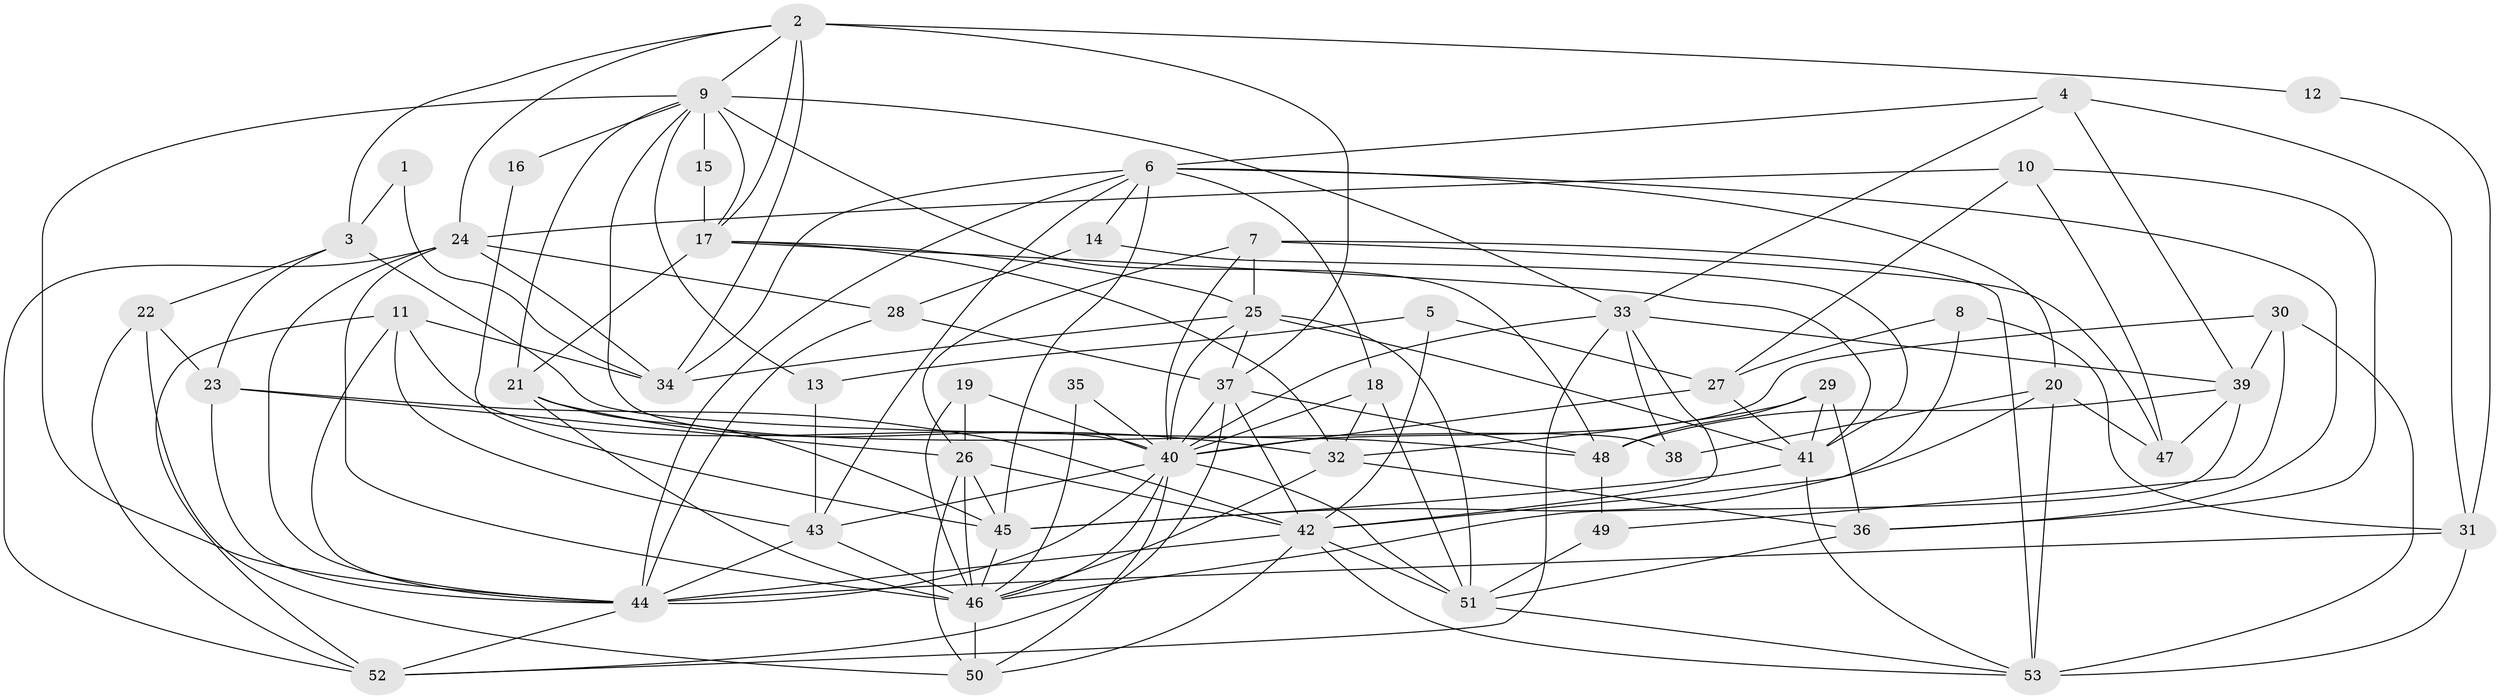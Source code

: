 // original degree distribution, {3: 0.2857142857142857, 5: 0.17142857142857143, 4: 0.2761904761904762, 2: 0.12380952380952381, 7: 0.0380952380952381, 6: 0.08571428571428572, 8: 0.01904761904761905}
// Generated by graph-tools (version 1.1) at 2025/26/03/09/25 03:26:18]
// undirected, 53 vertices, 146 edges
graph export_dot {
graph [start="1"]
  node [color=gray90,style=filled];
  1;
  2;
  3;
  4;
  5;
  6;
  7;
  8;
  9;
  10;
  11;
  12;
  13;
  14;
  15;
  16;
  17;
  18;
  19;
  20;
  21;
  22;
  23;
  24;
  25;
  26;
  27;
  28;
  29;
  30;
  31;
  32;
  33;
  34;
  35;
  36;
  37;
  38;
  39;
  40;
  41;
  42;
  43;
  44;
  45;
  46;
  47;
  48;
  49;
  50;
  51;
  52;
  53;
  1 -- 3 [weight=1.0];
  1 -- 34 [weight=1.0];
  2 -- 3 [weight=1.0];
  2 -- 9 [weight=1.0];
  2 -- 12 [weight=1.0];
  2 -- 17 [weight=2.0];
  2 -- 24 [weight=1.0];
  2 -- 34 [weight=1.0];
  2 -- 37 [weight=1.0];
  3 -- 22 [weight=1.0];
  3 -- 23 [weight=1.0];
  3 -- 48 [weight=1.0];
  4 -- 6 [weight=1.0];
  4 -- 31 [weight=1.0];
  4 -- 33 [weight=1.0];
  4 -- 39 [weight=1.0];
  5 -- 13 [weight=1.0];
  5 -- 27 [weight=1.0];
  5 -- 42 [weight=1.0];
  6 -- 14 [weight=1.0];
  6 -- 18 [weight=1.0];
  6 -- 20 [weight=1.0];
  6 -- 34 [weight=1.0];
  6 -- 36 [weight=1.0];
  6 -- 43 [weight=1.0];
  6 -- 44 [weight=1.0];
  6 -- 45 [weight=1.0];
  7 -- 25 [weight=1.0];
  7 -- 26 [weight=1.0];
  7 -- 40 [weight=1.0];
  7 -- 47 [weight=1.0];
  7 -- 53 [weight=1.0];
  8 -- 27 [weight=1.0];
  8 -- 31 [weight=1.0];
  8 -- 42 [weight=1.0];
  9 -- 13 [weight=1.0];
  9 -- 15 [weight=1.0];
  9 -- 16 [weight=1.0];
  9 -- 17 [weight=2.0];
  9 -- 21 [weight=1.0];
  9 -- 33 [weight=1.0];
  9 -- 38 [weight=1.0];
  9 -- 44 [weight=1.0];
  9 -- 48 [weight=1.0];
  10 -- 24 [weight=1.0];
  10 -- 27 [weight=1.0];
  10 -- 36 [weight=1.0];
  10 -- 47 [weight=1.0];
  11 -- 34 [weight=1.0];
  11 -- 40 [weight=1.0];
  11 -- 43 [weight=1.0];
  11 -- 44 [weight=1.0];
  11 -- 52 [weight=1.0];
  12 -- 31 [weight=1.0];
  13 -- 43 [weight=1.0];
  14 -- 28 [weight=1.0];
  14 -- 41 [weight=1.0];
  15 -- 17 [weight=1.0];
  16 -- 45 [weight=1.0];
  17 -- 21 [weight=1.0];
  17 -- 25 [weight=1.0];
  17 -- 32 [weight=1.0];
  17 -- 41 [weight=1.0];
  18 -- 32 [weight=1.0];
  18 -- 40 [weight=1.0];
  18 -- 51 [weight=1.0];
  19 -- 26 [weight=1.0];
  19 -- 40 [weight=1.0];
  19 -- 46 [weight=1.0];
  20 -- 38 [weight=1.0];
  20 -- 45 [weight=2.0];
  20 -- 47 [weight=2.0];
  20 -- 53 [weight=1.0];
  21 -- 32 [weight=1.0];
  21 -- 45 [weight=1.0];
  21 -- 46 [weight=1.0];
  22 -- 23 [weight=1.0];
  22 -- 50 [weight=1.0];
  22 -- 52 [weight=1.0];
  23 -- 26 [weight=1.0];
  23 -- 42 [weight=1.0];
  23 -- 44 [weight=1.0];
  24 -- 28 [weight=1.0];
  24 -- 34 [weight=1.0];
  24 -- 44 [weight=1.0];
  24 -- 46 [weight=1.0];
  24 -- 52 [weight=1.0];
  25 -- 34 [weight=1.0];
  25 -- 37 [weight=1.0];
  25 -- 40 [weight=1.0];
  25 -- 41 [weight=1.0];
  25 -- 51 [weight=2.0];
  26 -- 42 [weight=1.0];
  26 -- 45 [weight=1.0];
  26 -- 46 [weight=1.0];
  26 -- 50 [weight=1.0];
  27 -- 40 [weight=2.0];
  27 -- 41 [weight=1.0];
  28 -- 37 [weight=1.0];
  28 -- 44 [weight=1.0];
  29 -- 32 [weight=1.0];
  29 -- 36 [weight=1.0];
  29 -- 41 [weight=1.0];
  29 -- 48 [weight=1.0];
  30 -- 39 [weight=1.0];
  30 -- 40 [weight=1.0];
  30 -- 49 [weight=1.0];
  30 -- 53 [weight=2.0];
  31 -- 44 [weight=2.0];
  31 -- 53 [weight=1.0];
  32 -- 36 [weight=1.0];
  32 -- 46 [weight=1.0];
  33 -- 38 [weight=1.0];
  33 -- 39 [weight=1.0];
  33 -- 40 [weight=1.0];
  33 -- 42 [weight=1.0];
  33 -- 52 [weight=1.0];
  35 -- 40 [weight=2.0];
  35 -- 46 [weight=1.0];
  36 -- 51 [weight=1.0];
  37 -- 40 [weight=1.0];
  37 -- 42 [weight=1.0];
  37 -- 48 [weight=1.0];
  37 -- 52 [weight=1.0];
  39 -- 46 [weight=1.0];
  39 -- 47 [weight=1.0];
  39 -- 48 [weight=1.0];
  40 -- 43 [weight=1.0];
  40 -- 44 [weight=1.0];
  40 -- 46 [weight=1.0];
  40 -- 50 [weight=1.0];
  40 -- 51 [weight=1.0];
  41 -- 45 [weight=1.0];
  41 -- 53 [weight=1.0];
  42 -- 44 [weight=2.0];
  42 -- 50 [weight=1.0];
  42 -- 51 [weight=2.0];
  42 -- 53 [weight=1.0];
  43 -- 44 [weight=1.0];
  43 -- 46 [weight=1.0];
  44 -- 52 [weight=1.0];
  45 -- 46 [weight=1.0];
  46 -- 50 [weight=1.0];
  48 -- 49 [weight=1.0];
  49 -- 51 [weight=1.0];
  51 -- 53 [weight=1.0];
}
